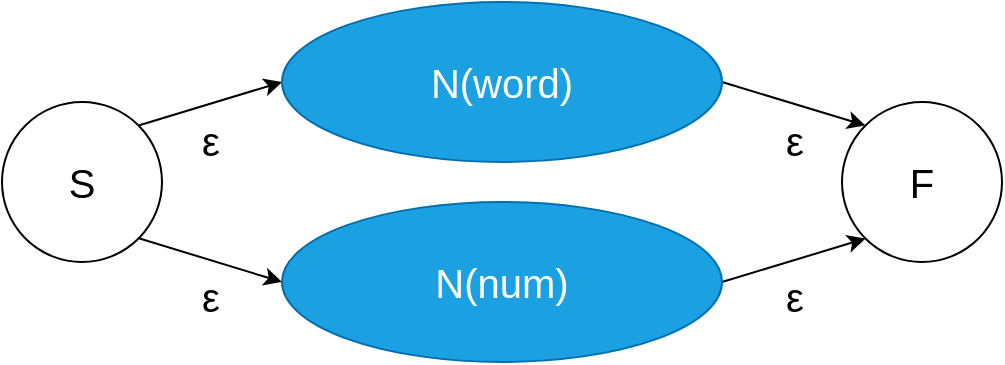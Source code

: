 <mxfile version="10.7.7" type="device"><diagram id="Cx7z8vA0UHoBSA7at_AG" name="Page-1"><mxGraphModel dx="432" dy="737" grid="1" gridSize="10" guides="1" tooltips="1" connect="1" arrows="1" fold="1" page="1" pageScale="1" pageWidth="827" pageHeight="1169" math="0" shadow="0"><root><mxCell id="0"/><mxCell id="1" parent="0"/><mxCell id="tsnpyOxvP_mT7jFvvnll-3" value="ε" style="edgeStyle=none;rounded=0;orthogonalLoop=1;jettySize=auto;html=1;exitX=1;exitY=0;exitDx=0;exitDy=0;entryX=0;entryY=0.5;entryDx=0;entryDy=0;fontSize=20;labelPosition=center;verticalLabelPosition=bottom;align=center;verticalAlign=top;" edge="1" parent="1" source="fkXB4IhUIuQRAC3rqQto-1" target="tsnpyOxvP_mT7jFvvnll-2"><mxGeometry relative="1" as="geometry"/></mxCell><mxCell id="tsnpyOxvP_mT7jFvvnll-4" value="ε" style="edgeStyle=none;rounded=0;orthogonalLoop=1;jettySize=auto;html=1;exitX=1;exitY=1;exitDx=0;exitDy=0;entryX=0;entryY=0.5;entryDx=0;entryDy=0;fontSize=20;labelPosition=center;verticalLabelPosition=bottom;align=center;verticalAlign=top;" edge="1" parent="1"><mxGeometry relative="1" as="geometry"><mxPoint x="88" y="128" as="sourcePoint"/><mxPoint x="160" y="150" as="targetPoint"/></mxGeometry></mxCell><mxCell id="fkXB4IhUIuQRAC3rqQto-1" value="S" style="ellipse;whiteSpace=wrap;html=1;aspect=fixed;fontSize=20;" parent="1" vertex="1"><mxGeometry x="20" y="60" width="80" height="80" as="geometry"/></mxCell><mxCell id="fkXB4IhUIuQRAC3rqQto-4" value="F" style="ellipse;whiteSpace=wrap;html=1;aspect=fixed;fontSize=20;strokeColor=#000000;perimeterSpacing=0;" parent="1" vertex="1"><mxGeometry x="440" y="60" width="80" height="80" as="geometry"/></mxCell><mxCell id="tsnpyOxvP_mT7jFvvnll-6" value="ε" style="edgeStyle=none;rounded=0;orthogonalLoop=1;jettySize=auto;html=1;exitX=1;exitY=0.5;exitDx=0;exitDy=0;entryX=0;entryY=1;entryDx=0;entryDy=0;fontSize=20;labelPosition=center;verticalLabelPosition=bottom;align=center;verticalAlign=top;" edge="1" parent="1" source="tsnpyOxvP_mT7jFvvnll-1" target="fkXB4IhUIuQRAC3rqQto-4"><mxGeometry relative="1" as="geometry"/></mxCell><mxCell id="tsnpyOxvP_mT7jFvvnll-1" value="N(num)" style="ellipse;whiteSpace=wrap;html=1;fontSize=20;fillColor=#1ba1e2;strokeColor=#006EAF;fontColor=#ffffff;" vertex="1" parent="1"><mxGeometry x="160" y="110" width="220" height="80" as="geometry"/></mxCell><mxCell id="tsnpyOxvP_mT7jFvvnll-5" value="ε" style="edgeStyle=none;rounded=0;orthogonalLoop=1;jettySize=auto;html=1;exitX=1;exitY=0.5;exitDx=0;exitDy=0;fontSize=20;entryX=0;entryY=0;entryDx=0;entryDy=0;labelPosition=center;verticalLabelPosition=bottom;align=center;verticalAlign=top;" edge="1" parent="1" source="tsnpyOxvP_mT7jFvvnll-2" target="fkXB4IhUIuQRAC3rqQto-4"><mxGeometry relative="1" as="geometry"/></mxCell><mxCell id="tsnpyOxvP_mT7jFvvnll-2" value="N(word)" style="ellipse;whiteSpace=wrap;html=1;fontSize=20;fillColor=#1ba1e2;strokeColor=#006EAF;fontColor=#ffffff;" vertex="1" parent="1"><mxGeometry x="160" y="10" width="220" height="80" as="geometry"/></mxCell></root></mxGraphModel></diagram></mxfile>